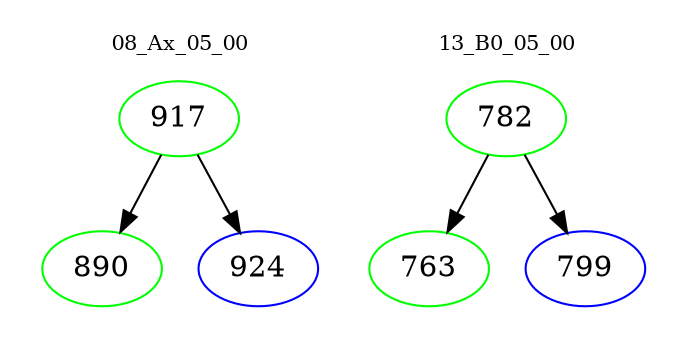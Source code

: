 digraph{
subgraph cluster_0 {
color = white
label = "08_Ax_05_00";
fontsize=10;
T0_917 [label="917", color="green"]
T0_917 -> T0_890 [color="black"]
T0_890 [label="890", color="green"]
T0_917 -> T0_924 [color="black"]
T0_924 [label="924", color="blue"]
}
subgraph cluster_1 {
color = white
label = "13_B0_05_00";
fontsize=10;
T1_782 [label="782", color="green"]
T1_782 -> T1_763 [color="black"]
T1_763 [label="763", color="green"]
T1_782 -> T1_799 [color="black"]
T1_799 [label="799", color="blue"]
}
}
